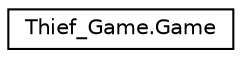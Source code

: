 digraph "Иерархия классов. Графический вид."
{
 // LATEX_PDF_SIZE
  edge [fontname="Helvetica",fontsize="10",labelfontname="Helvetica",labelfontsize="10"];
  node [fontname="Helvetica",fontsize="10",shape=record];
  rankdir="LR";
  Node0 [label="Thief_Game.Game",height=0.2,width=0.4,color="black", fillcolor="white", style="filled",URL="$class_thief___game_1_1_game.html",tooltip="Класс инициализации игры"];
}
